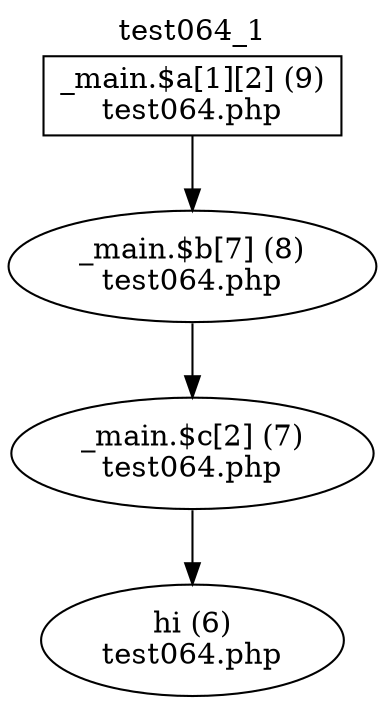 digraph cfg {
  label="test064_1";
  labelloc=t;
  n1 [shape=box, label="_main.$a[1][2] (9)\ntest064.php"];
  n2 [shape=ellipse, label="_main.$b[7] (8)\ntest064.php"];
  n3 [shape=ellipse, label="_main.$c[2] (7)\ntest064.php"];
  n4 [shape=ellipse, label="hi (6)\ntest064.php"];
  n1 -> n2;
  n2 -> n3;
  n3 -> n4;
}
